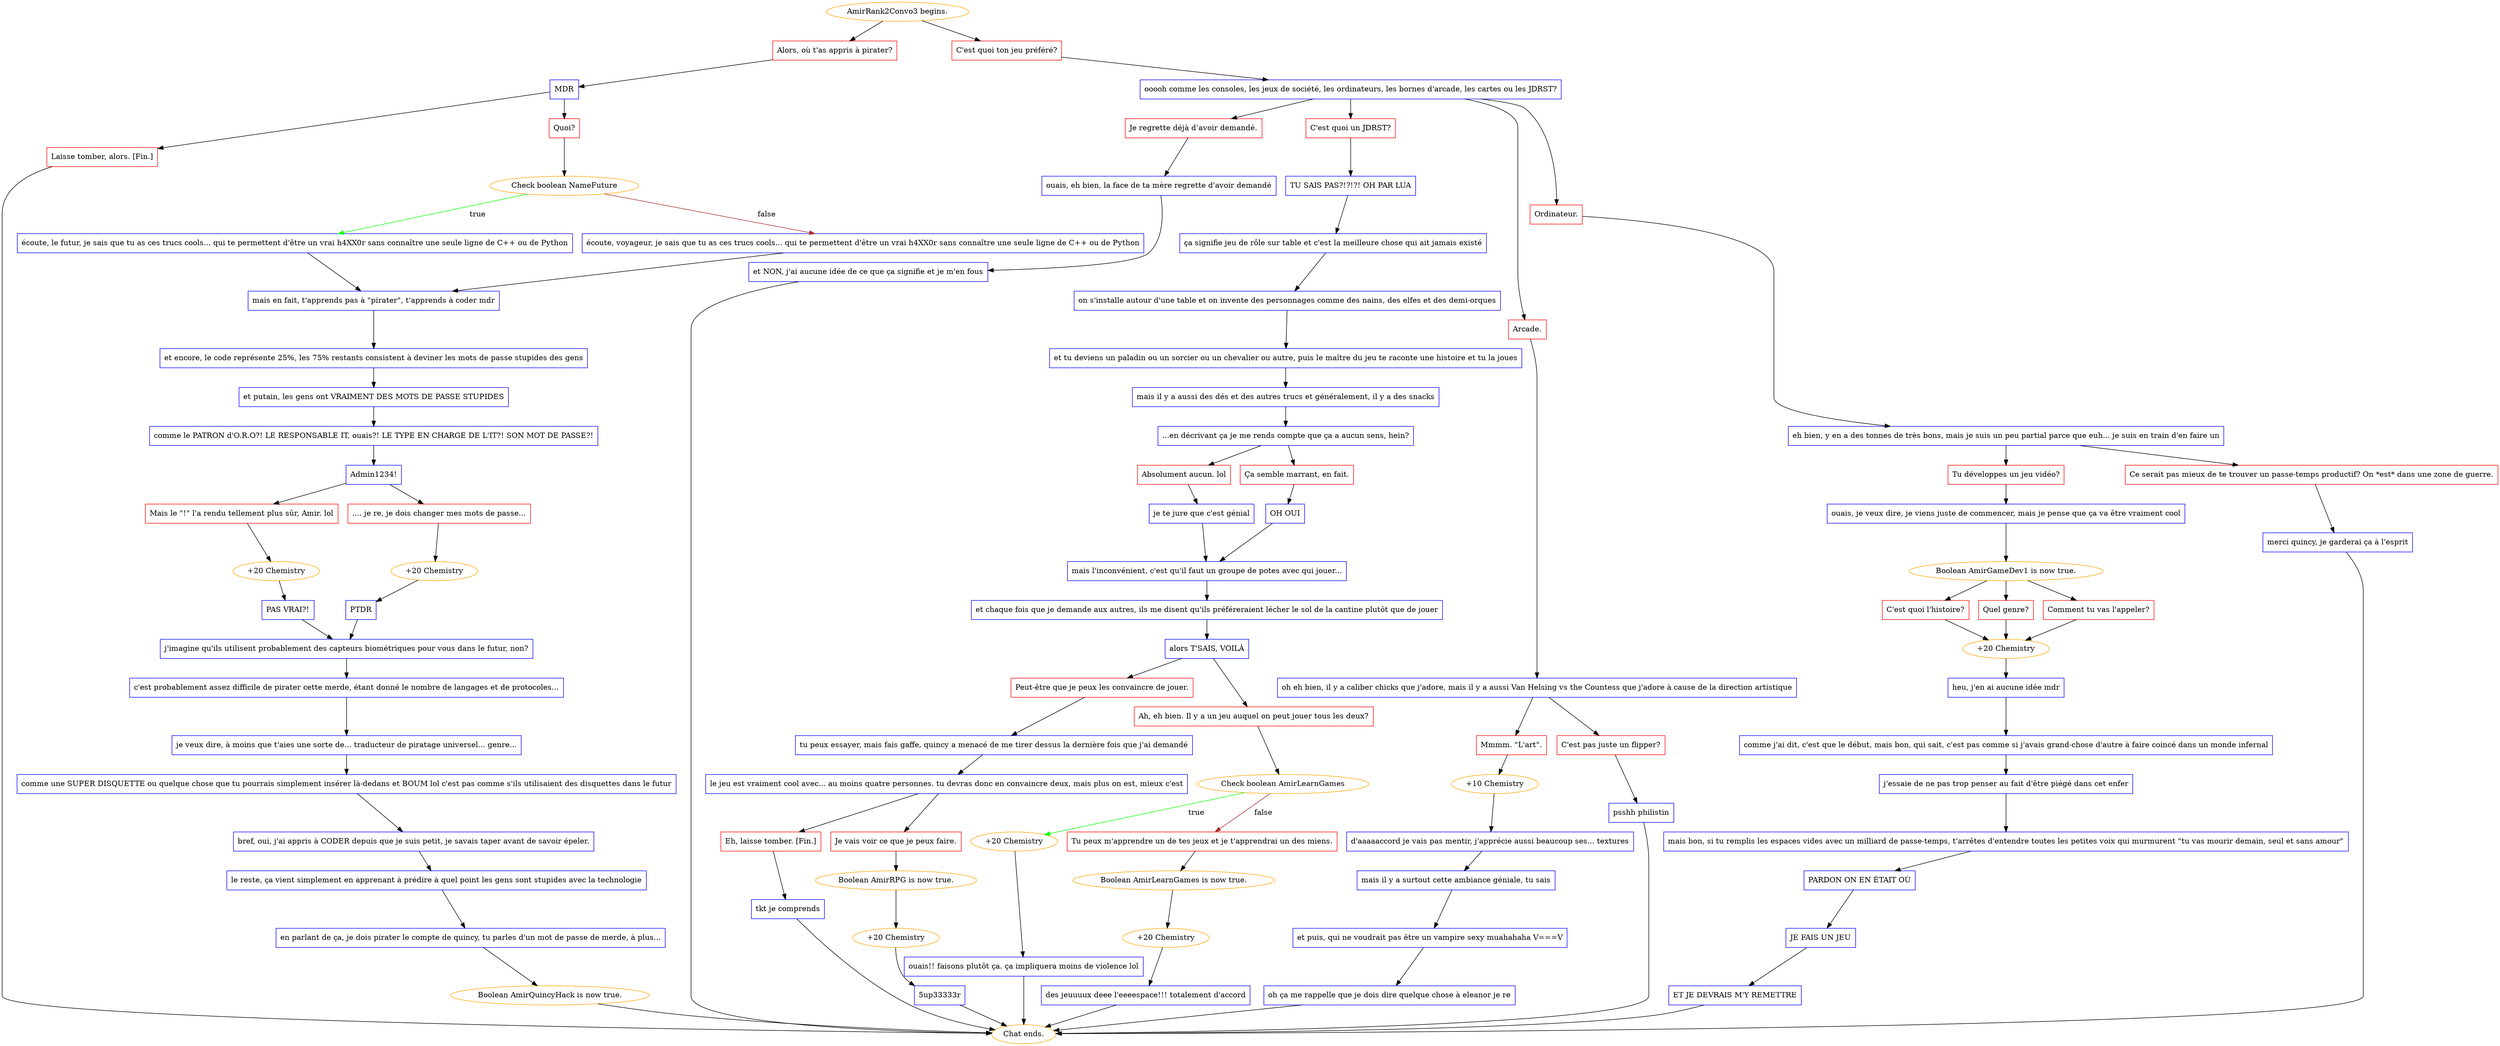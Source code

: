 digraph {
	"AmirRank2Convo3 begins." [color=orange];
		"AmirRank2Convo3 begins." -> j3115661436;
		"AmirRank2Convo3 begins." -> j923366880;
	j3115661436 [label="Alors, où t'as appris à pirater?",shape=box,color=red];
		j3115661436 -> j2406250540;
	j923366880 [label="C'est quoi ton jeu préféré?",shape=box,color=red];
		j923366880 -> j2149189709;
	j2406250540 [label="MDR",shape=box,color=blue];
		j2406250540 -> j3900295950;
		j2406250540 -> j2612346923;
	j2149189709 [label="ooooh comme les consoles, les jeux de société, les ordinateurs, les bornes d'arcade, les cartes ou les JDRST?",shape=box,color=blue];
		j2149189709 -> j3420349718;
		j2149189709 -> j3501929657;
		j2149189709 -> j1921261708;
		j2149189709 -> j2809869286;
	j3900295950 [label="Laisse tomber, alors. [Fin.]",shape=box,color=red];
		j3900295950 -> "Chat ends.";
	j2612346923 [label="Quoi?",shape=box,color=red];
		j2612346923 -> j2403759245;
	j3420349718 [label="Je regrette déjà d’avoir demandé.",shape=box,color=red];
		j3420349718 -> j2611783008;
	j3501929657 [label="C'est quoi un JDRST?",shape=box,color=red];
		j3501929657 -> j280703471;
	j1921261708 [label="Arcade.",shape=box,color=red];
		j1921261708 -> j2853383841;
	j2809869286 [label="Ordinateur.",shape=box,color=red];
		j2809869286 -> j2837534972;
	"Chat ends." [color=orange];
	j2403759245 [label="Check boolean NameFuture",color=orange];
		j2403759245 -> j1449692569 [label=true,color=green];
		j2403759245 -> j1535502461 [label=false,color=brown];
	j2611783008 [label="ouais, eh bien, la face de ta mère regrette d'avoir demandé",shape=box,color=blue];
		j2611783008 -> j4189661900;
	j280703471 [label="TU SAIS PAS?!?!?! OH PAR LUA",shape=box,color=blue];
		j280703471 -> j3868947548;
	j2853383841 [label="oh eh bien, il y a caliber chicks que j'adore, mais il y a aussi Van Helsing vs the Countess que j'adore à cause de la direction artistique",shape=box,color=blue];
		j2853383841 -> j620263579;
		j2853383841 -> j3495352191;
	j2837534972 [label="eh bien, y en a des tonnes de très bons, mais je suis un peu partial parce que euh... je suis en train d'en faire un",shape=box,color=blue];
		j2837534972 -> j2802624998;
		j2837534972 -> j3717040839;
	j1449692569 [label="écoute, le futur, je sais que tu as ces trucs cools... qui te permettent d'être un vrai h4XX0r sans connaître une seule ligne de C++ ou de Python",shape=box,color=blue];
		j1449692569 -> j456231832;
	j1535502461 [label="écoute, voyageur, je sais que tu as ces trucs cools... qui te permettent d'être un vrai h4XX0r sans connaître une seule ligne de C++ ou de Python",shape=box,color=blue];
		j1535502461 -> j456231832;
	j4189661900 [label="et NON, j'ai aucune idée de ce que ça signifie et je m'en fous",shape=box,color=blue];
		j4189661900 -> "Chat ends.";
	j3868947548 [label="ça signifie jeu de rôle sur table et c'est la meilleure chose qui ait jamais existé",shape=box,color=blue];
		j3868947548 -> j1416819400;
	j620263579 [label="Mmmm. \"L'art\".",shape=box,color=red];
		j620263579 -> j2504667359;
	j3495352191 [label="C'est pas juste un flipper?",shape=box,color=red];
		j3495352191 -> j419259381;
	j2802624998 [label="Tu développes un jeu vidéo?",shape=box,color=red];
		j2802624998 -> j2278601774;
	j3717040839 [label="Ce serait pas mieux de te trouver un passe-temps productif? On *est* dans une zone de guerre.",shape=box,color=red];
		j3717040839 -> j3063033458;
	j456231832 [label="mais en fait, t'apprends pas à \"pirater\", t'apprends à coder mdr",shape=box,color=blue];
		j456231832 -> j3642055609;
	j1416819400 [label="on s'installe autour d'une table et on invente des personnages comme des nains, des elfes et des demi-orques",shape=box,color=blue];
		j1416819400 -> j3752894943;
	j2504667359 [label="+10 Chemistry",color=orange];
		j2504667359 -> j2649667173;
	j419259381 [label="psshh philistin",shape=box,color=blue];
		j419259381 -> "Chat ends.";
	j2278601774 [label="ouais, je veux dire, je viens juste de commencer, mais je pense que ça va être vraiment cool",shape=box,color=blue];
		j2278601774 -> j2342850789;
	j3063033458 [label="merci quincy, je garderai ça à l'esprit",shape=box,color=blue];
		j3063033458 -> "Chat ends.";
	j3642055609 [label="et encore, le code représente 25%, les 75% restants consistent à deviner les mots de passe stupides des gens",shape=box,color=blue];
		j3642055609 -> j374138308;
	j3752894943 [label="et tu deviens un paladin ou un sorcier ou un chevalier ou autre, puis le maître du jeu te raconte une histoire et tu la joues",shape=box,color=blue];
		j3752894943 -> j3701179097;
	j2649667173 [label="d'aaaaaccord je vais pas mentir, j'apprécie aussi beaucoup ses... textures",shape=box,color=blue];
		j2649667173 -> j3096294604;
	j2342850789 [label="Boolean AmirGameDev1 is now true.",color=orange];
		j2342850789 -> j4133315804;
		j2342850789 -> j2168606086;
		j2342850789 -> j3123125351;
	j374138308 [label="et putain, les gens ont VRAIMENT DES MOTS DE PASSE STUPIDES",shape=box,color=blue];
		j374138308 -> j2836218922;
	j3701179097 [label="mais il y a aussi des dés et des autres trucs et généralement, il y a des snacks",shape=box,color=blue];
		j3701179097 -> j737004432;
	j3096294604 [label="mais il y a surtout cette ambiance géniale, tu sais",shape=box,color=blue];
		j3096294604 -> j1122514849;
	j4133315804 [label="C'est quoi l'histoire?",shape=box,color=red];
		j4133315804 -> j254618759;
	j2168606086 [label="Quel genre?",shape=box,color=red];
		j2168606086 -> j254618759;
	j3123125351 [label="Comment tu vas l'appeler?",shape=box,color=red];
		j3123125351 -> j254618759;
	j2836218922 [label="comme le PATRON d'O.R.O?! LE RESPONSABLE IT, ouais?! LE TYPE EN CHARGE DE L'IT?! SON MOT DE PASSE?!",shape=box,color=blue];
		j2836218922 -> j2584063176;
	j737004432 [label="...en décrivant ça je me rends compte que ça a aucun sens, hein?",shape=box,color=blue];
		j737004432 -> j1227584600;
		j737004432 -> j2856380049;
	j1122514849 [label="et puis, qui ne voudrait pas être un vampire sexy muahahaha V===V",shape=box,color=blue];
		j1122514849 -> j1976667847;
	j254618759 [label="+20 Chemistry",color=orange];
		j254618759 -> j2086424288;
	j2584063176 [label="Admin1234!",shape=box,color=blue];
		j2584063176 -> j3972060816;
		j2584063176 -> j1305889179;
	j1227584600 [label="Absolument aucun. lol",shape=box,color=red];
		j1227584600 -> j1887913207;
	j2856380049 [label="Ça semble marrant, en fait.",shape=box,color=red];
		j2856380049 -> j578583379;
	j1976667847 [label="oh ça me rappelle que je dois dire quelque chose à eleanor je re",shape=box,color=blue];
		j1976667847 -> "Chat ends.";
	j2086424288 [label="heu, j'en ai aucune idée mdr",shape=box,color=blue];
		j2086424288 -> j1423166172;
	j3972060816 [label="Mais le \"!\" l'a rendu tellement plus sûr, Amir. lol",shape=box,color=red];
		j3972060816 -> j625137656;
	j1305889179 [label=".... je re, je dois changer mes mots de passe...",shape=box,color=red];
		j1305889179 -> j2824476186;
	j1887913207 [label="je te jure que c'est génial",shape=box,color=blue];
		j1887913207 -> j80732128;
	j578583379 [label="OH OUI",shape=box,color=blue];
		j578583379 -> j80732128;
	j1423166172 [label="comme j'ai dit, c'est que le début, mais bon, qui sait, c'est pas comme si j'avais grand-chose d'autre à faire coincé dans un monde infernal",shape=box,color=blue];
		j1423166172 -> j2179674846;
	j625137656 [label="+20 Chemistry",color=orange];
		j625137656 -> j2761395558;
	j2824476186 [label="+20 Chemistry",color=orange];
		j2824476186 -> j3045477462;
	j80732128 [label="mais l'inconvénient, c'est qu'il faut un groupe de potes avec qui jouer...",shape=box,color=blue];
		j80732128 -> j1261465551;
	j2179674846 [label="j'essaie de ne pas trop penser au fait d'être piégé dans cet enfer",shape=box,color=blue];
		j2179674846 -> j261698205;
	j2761395558 [label="PAS VRAI?!",shape=box,color=blue];
		j2761395558 -> j750130244;
	j3045477462 [label="PTDR",shape=box,color=blue];
		j3045477462 -> j750130244;
	j1261465551 [label="et chaque fois que je demande aux autres, ils me disent qu'ils préféreraient lécher le sol de la cantine plutôt que de jouer",shape=box,color=blue];
		j1261465551 -> j1829355703;
	j261698205 [label="mais bon, si tu remplis les espaces vides avec un milliard de passe-temps, t'arrêtes d'entendre toutes les petites voix qui murmurent \"tu vas mourir demain, seul et sans amour\"",shape=box,color=blue];
		j261698205 -> j3535027977;
	j750130244 [label="j'imagine qu'ils utilisent probablement des capteurs biométriques pour vous dans le futur, non?",shape=box,color=blue];
		j750130244 -> j2505237327;
	j1829355703 [label="alors T'SAIS, VOILÀ",shape=box,color=blue];
		j1829355703 -> j376946644;
		j1829355703 -> j3854190778;
	j3535027977 [label="PARDON ON EN ÉTAIT OÙ",shape=box,color=blue];
		j3535027977 -> j225357460;
	j2505237327 [label="c'est probablement assez difficile de pirater cette merde, étant donné le nombre de langages et de protocoles...",shape=box,color=blue];
		j2505237327 -> j2762535041;
	j376946644 [label="Peut-être que je peux les convaincre de jouer.",shape=box,color=red];
		j376946644 -> j299659077;
	j3854190778 [label="Ah, eh bien. Il y a un jeu auquel on peut jouer tous les deux?",shape=box,color=red];
		j3854190778 -> j718631339;
	j225357460 [label="JE FAIS UN JEU",shape=box,color=blue];
		j225357460 -> j3449903278;
	j2762535041 [label="je veux dire, à moins que t'aies une sorte de... traducteur de piratage universel... genre...",shape=box,color=blue];
		j2762535041 -> j3239088932;
	j299659077 [label="tu peux essayer, mais fais gaffe, quincy a menacé de me tirer dessus la dernière fois que j'ai demandé",shape=box,color=blue];
		j299659077 -> j253440176;
	j718631339 [label="Check boolean AmirLearnGames",color=orange];
		j718631339 -> j2956203334 [label=true,color=green];
		j718631339 -> j2073279596 [label=false,color=brown];
	j3449903278 [label="ET JE DEVRAIS M'Y REMETTRE",shape=box,color=blue];
		j3449903278 -> "Chat ends.";
	j3239088932 [label="comme une SUPER DISQUETTE ou quelque chose que tu pourrais simplement insérer là-dedans et BOUM lol c'est pas comme s'ils utilisaient des disquettes dans le futur",shape=box,color=blue];
		j3239088932 -> j3216127517;
	j253440176 [label="le jeu est vraiment cool avec... au moins quatre personnes. tu devras donc en convaincre deux, mais plus on est, mieux c'est",shape=box,color=blue];
		j253440176 -> j979167171;
		j253440176 -> j2795211051;
	j2956203334 [label="+20 Chemistry",color=orange];
		j2956203334 -> j66909517;
	j2073279596 [label="Tu peux m'apprendre un de tes jeux et je t'apprendrai un des miens.",shape=box,color=red];
		j2073279596 -> j3201184782;
	j3216127517 [label="bref, oui, j'ai appris à CODER depuis que je suis petit, je savais taper avant de savoir épeler.",shape=box,color=blue];
		j3216127517 -> j2833171188;
	j979167171 [label="Eh, laisse tomber. [Fin.]",shape=box,color=red];
		j979167171 -> j2986574688;
	j2795211051 [label="Je vais voir ce que je peux faire.",shape=box,color=red];
		j2795211051 -> j3292728267;
	j66909517 [label="ouais!! faisons plutôt ça. ça impliquera moins de violence lol",shape=box,color=blue];
		j66909517 -> "Chat ends.";
	j3201184782 [label="Boolean AmirLearnGames is now true.",color=orange];
		j3201184782 -> j2474738867;
	j2833171188 [label="le reste, ça vient simplement en apprenant à prédire à quel point les gens sont stupides avec la technologie",shape=box,color=blue];
		j2833171188 -> j1996811789;
	j2986574688 [label="tkt je comprends",shape=box,color=blue];
		j2986574688 -> "Chat ends.";
	j3292728267 [label="Boolean AmirRPG is now true.",color=orange];
		j3292728267 -> j975304800;
	j2474738867 [label="+20 Chemistry",color=orange];
		j2474738867 -> j1710642244;
	j1996811789 [label="en parlant de ça, je dois pirater le compte de quincy, tu parles d'un mot de passe de merde, à plus...",shape=box,color=blue];
		j1996811789 -> j1007951565;
	j975304800 [label="+20 Chemistry",color=orange];
		j975304800 -> j2302520288;
	j1710642244 [label="des jeuuuux deee l'eeeespace!!! totalement d'accord",shape=box,color=blue];
		j1710642244 -> "Chat ends.";
	j1007951565 [label="Boolean AmirQuincyHack is now true.",color=orange];
		j1007951565 -> "Chat ends.";
	j2302520288 [label="5up33333r",shape=box,color=blue];
		j2302520288 -> "Chat ends.";
}